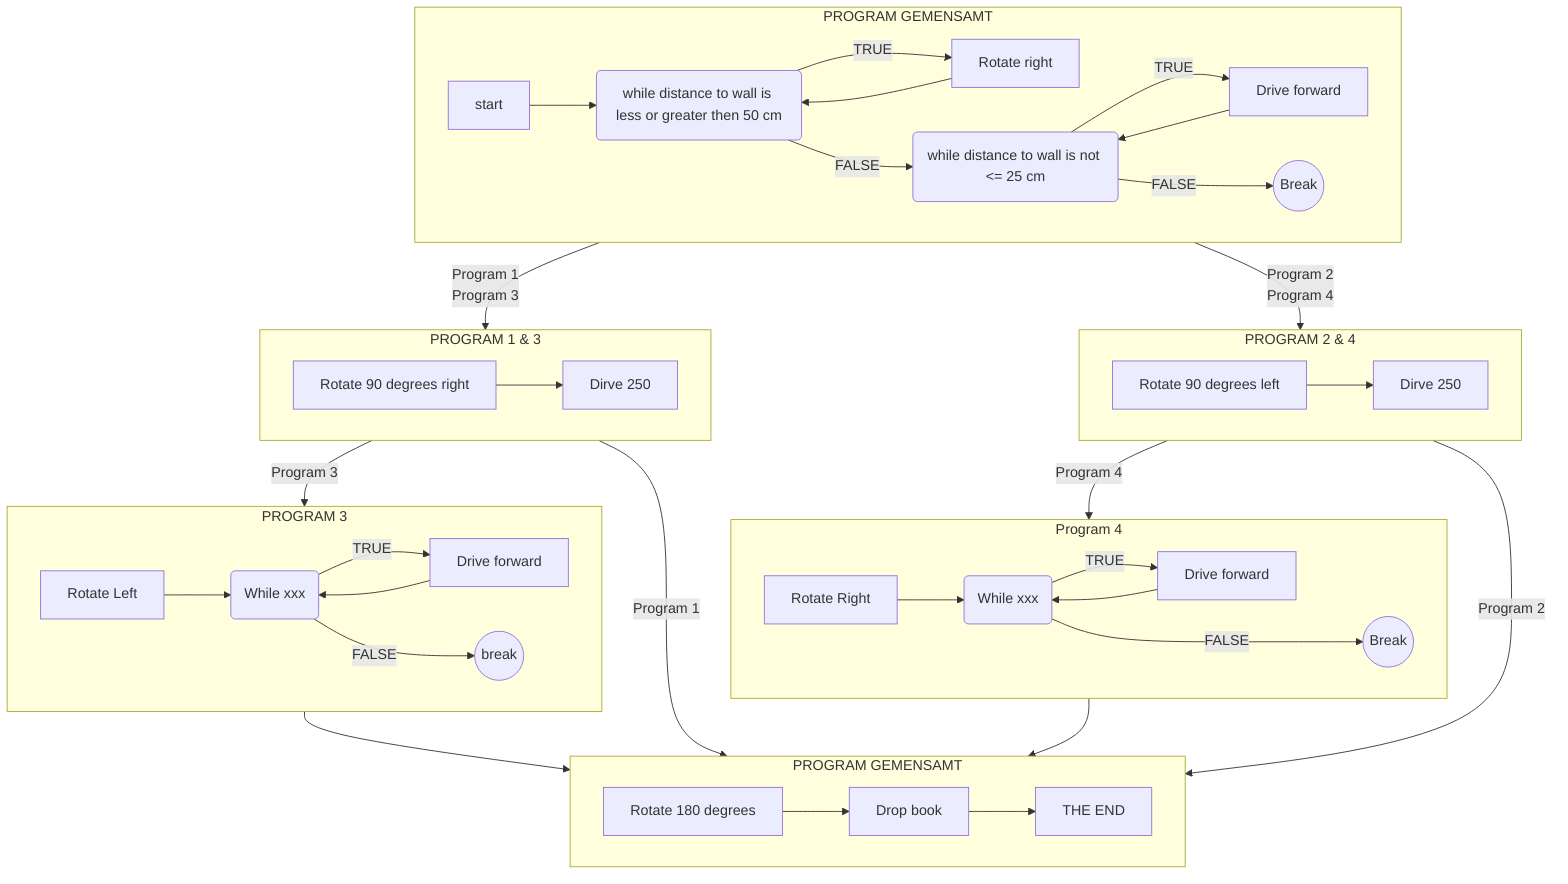 flowchart TD
    subgraph P0 [PROGRAM GEMENSAMT]
    P01[start] -->W01(while distance to wall is less or greater then 50 cm)
    W01 -->|TRUE| W01T[Rotate right] -->W01
    W01 -->|FALSE| W02(while distance to wall is not <= 25 cm)
    W02 -->|TRUE| W02T[Drive forward] -->W02
    W02 -->|FALSE| W02Break((Break))
    end

    P0 -->|Program 1 <br/> Program 3|P13
    P0 -->|Program 2 <br/> Program 4|P24

    subgraph P13 [PROGRAM 1 & 3]
    RR[Rotate 90 degrees right]
    RR--> P13D[Dirve 250]
    end
    
    subgraph P24 [PROGRAM 2 & 4]
    RL[Rotate 90 degrees left]
    RL -->P14D[Dirve 250]
    end

    subgraph PSB [PROGRAM GEMENSAMT]
    R180[Rotate 180 degrees] --> DB[Drop book]
    DB -->TE[THE END]
    end

    subgraph P3 [PROGRAM 3]
    RL3[Rotate Left]
    RL3 --> W03(While xxx)
    W03 -->|TRUE| W3T[Drive forward] -->W03
    W03 -->|FALSE| W3Break((break))
    end
    
    subgraph P4 [Program 4]
    RR4[Rotate Right]
    RR4 --> W04(While xxx)
    W04 -->|TRUE| W04T[Drive forward] -->W04
    W04 --->|FALSE| W4Break((Break))
    end
 
    P13 -->|Program 3|P3
    P13 -->|Program 1|PSB

    P24 -->|Program 4|P4
    P24 -->|Program 2|PSB

    P3 -->PSB
    P4 -->PSB



%%    A [Hard edge] -->|Link text| B(Round edge)
%%    B --> C{Decision}
%%    C -->|One| D[Result one]
%%    C -->|Two| E[Result two]